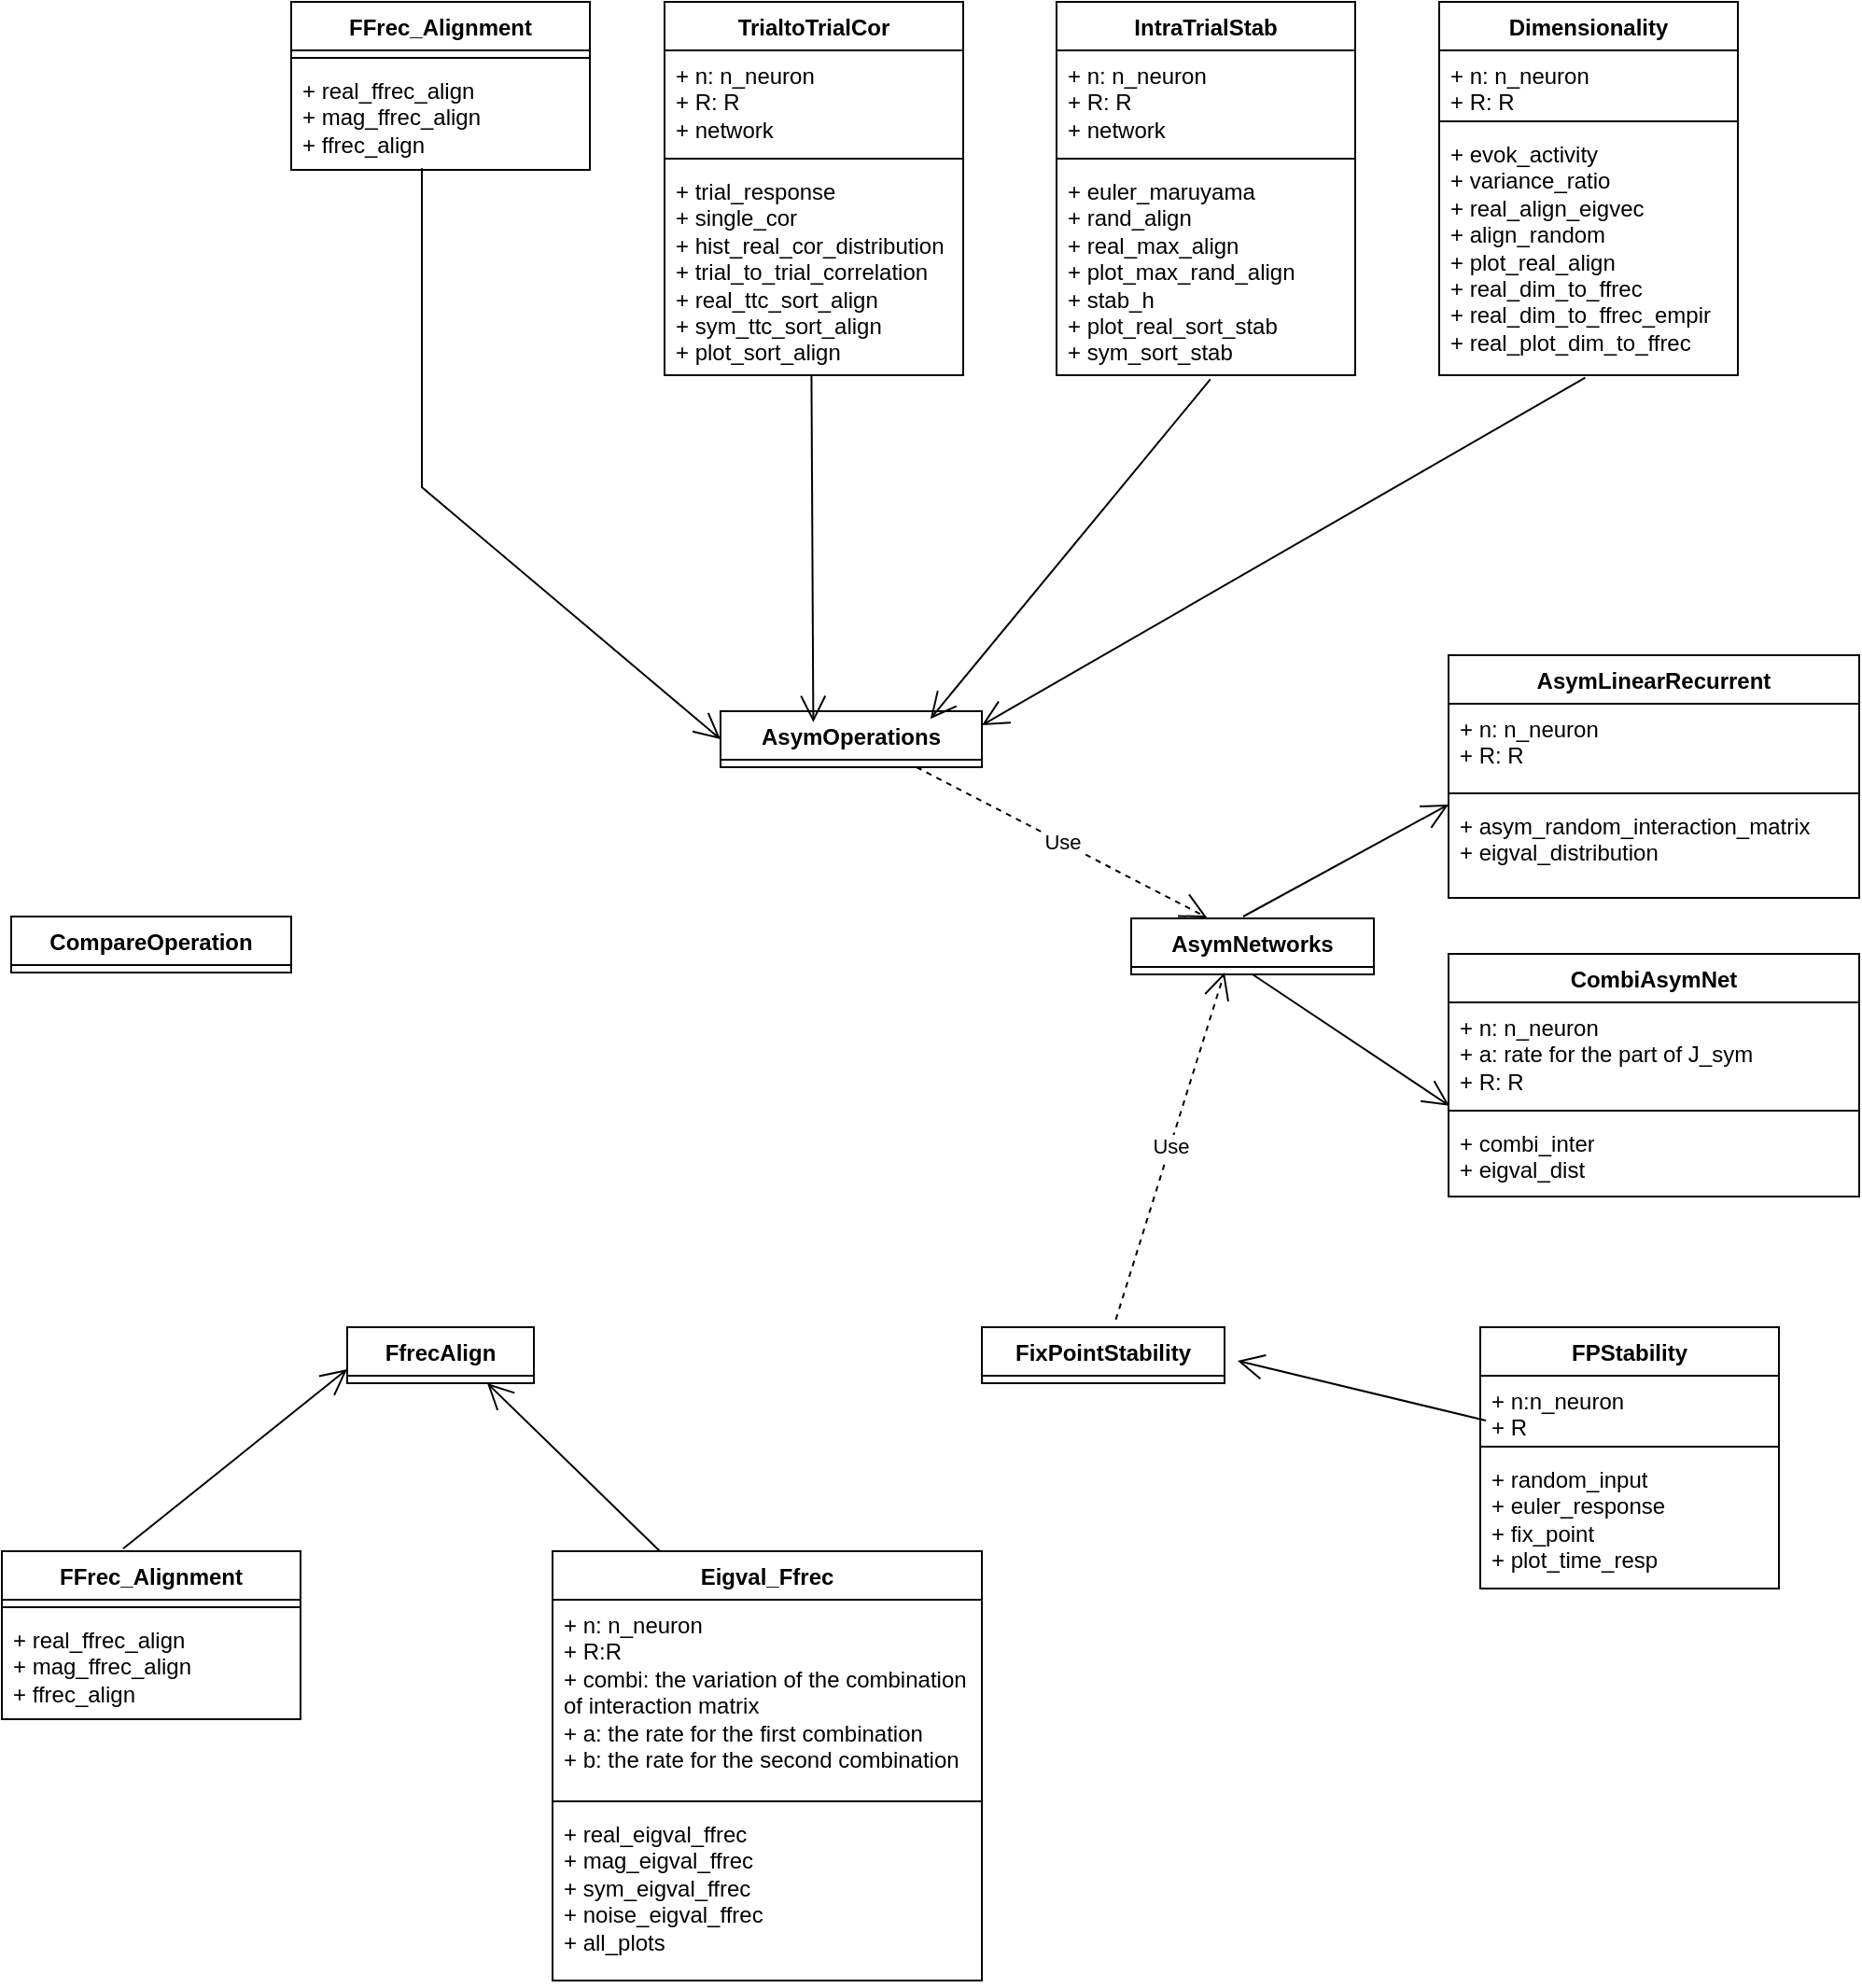 <mxfile version="22.0.4" type="github">
  <diagram name="Seite-1" id="AeKgEvKw6In4-E9DSLef">
    <mxGraphModel dx="2131" dy="655" grid="1" gridSize="10" guides="1" tooltips="1" connect="1" arrows="1" fold="1" page="1" pageScale="1" pageWidth="827" pageHeight="1169" math="0" shadow="0">
      <root>
        <mxCell id="0" />
        <mxCell id="1" parent="0" />
        <mxCell id="KKLgFUSlMKjrd20ZLukx-5" value="AsymOperations" style="swimlane;fontStyle=1;align=center;verticalAlign=top;childLayout=stackLayout;horizontal=1;startSize=26;horizontalStack=0;resizeParent=1;resizeParentMax=0;resizeLast=0;collapsible=1;marginBottom=0;whiteSpace=wrap;html=1;" vertex="1" collapsed="1" parent="1">
          <mxGeometry x="260" y="400" width="140" height="30" as="geometry">
            <mxRectangle x="110" y="620" width="160" height="86" as="alternateBounds" />
          </mxGeometry>
        </mxCell>
        <mxCell id="KKLgFUSlMKjrd20ZLukx-6" value="+ field: type" style="text;strokeColor=none;fillColor=none;align=left;verticalAlign=top;spacingLeft=4;spacingRight=4;overflow=hidden;rotatable=0;points=[[0,0.5],[1,0.5]];portConstraint=eastwest;whiteSpace=wrap;html=1;" vertex="1" parent="KKLgFUSlMKjrd20ZLukx-5">
          <mxGeometry y="26" width="160" height="26" as="geometry" />
        </mxCell>
        <mxCell id="KKLgFUSlMKjrd20ZLukx-7" value="" style="line;strokeWidth=1;fillColor=none;align=left;verticalAlign=middle;spacingTop=-1;spacingLeft=3;spacingRight=3;rotatable=0;labelPosition=right;points=[];portConstraint=eastwest;strokeColor=inherit;" vertex="1" parent="KKLgFUSlMKjrd20ZLukx-5">
          <mxGeometry y="52" width="160" height="8" as="geometry" />
        </mxCell>
        <mxCell id="KKLgFUSlMKjrd20ZLukx-8" value="+ method(type): type" style="text;strokeColor=none;fillColor=none;align=left;verticalAlign=top;spacingLeft=4;spacingRight=4;overflow=hidden;rotatable=0;points=[[0,0.5],[1,0.5]];portConstraint=eastwest;whiteSpace=wrap;html=1;" vertex="1" parent="KKLgFUSlMKjrd20ZLukx-5">
          <mxGeometry y="60" width="160" height="26" as="geometry" />
        </mxCell>
        <mxCell id="KKLgFUSlMKjrd20ZLukx-9" value="CompareOperation" style="swimlane;fontStyle=1;align=center;verticalAlign=top;childLayout=stackLayout;horizontal=1;startSize=26;horizontalStack=0;resizeParent=1;resizeParentMax=0;resizeLast=0;collapsible=1;marginBottom=0;whiteSpace=wrap;html=1;" vertex="1" collapsed="1" parent="1">
          <mxGeometry x="-120" y="510" width="150" height="30" as="geometry">
            <mxRectangle x="120" y="900" width="160" height="86" as="alternateBounds" />
          </mxGeometry>
        </mxCell>
        <mxCell id="KKLgFUSlMKjrd20ZLukx-10" value="+ field: type" style="text;strokeColor=none;fillColor=none;align=left;verticalAlign=top;spacingLeft=4;spacingRight=4;overflow=hidden;rotatable=0;points=[[0,0.5],[1,0.5]];portConstraint=eastwest;whiteSpace=wrap;html=1;" vertex="1" parent="KKLgFUSlMKjrd20ZLukx-9">
          <mxGeometry y="26" width="160" height="26" as="geometry" />
        </mxCell>
        <mxCell id="KKLgFUSlMKjrd20ZLukx-11" value="" style="line;strokeWidth=1;fillColor=none;align=left;verticalAlign=middle;spacingTop=-1;spacingLeft=3;spacingRight=3;rotatable=0;labelPosition=right;points=[];portConstraint=eastwest;strokeColor=inherit;" vertex="1" parent="KKLgFUSlMKjrd20ZLukx-9">
          <mxGeometry y="52" width="160" height="8" as="geometry" />
        </mxCell>
        <mxCell id="KKLgFUSlMKjrd20ZLukx-12" value="+ method(type): type" style="text;strokeColor=none;fillColor=none;align=left;verticalAlign=top;spacingLeft=4;spacingRight=4;overflow=hidden;rotatable=0;points=[[0,0.5],[1,0.5]];portConstraint=eastwest;whiteSpace=wrap;html=1;" vertex="1" parent="KKLgFUSlMKjrd20ZLukx-9">
          <mxGeometry y="60" width="160" height="26" as="geometry" />
        </mxCell>
        <mxCell id="KKLgFUSlMKjrd20ZLukx-13" value="FfrecAlign" style="swimlane;fontStyle=1;align=center;verticalAlign=top;childLayout=stackLayout;horizontal=1;startSize=26;horizontalStack=0;resizeParent=1;resizeParentMax=0;resizeLast=0;collapsible=1;marginBottom=0;whiteSpace=wrap;html=1;" vertex="1" collapsed="1" parent="1">
          <mxGeometry x="60" y="730" width="100" height="30" as="geometry">
            <mxRectangle x="370" y="910" width="160" height="86" as="alternateBounds" />
          </mxGeometry>
        </mxCell>
        <mxCell id="KKLgFUSlMKjrd20ZLukx-14" value="+ field: type" style="text;strokeColor=none;fillColor=none;align=left;verticalAlign=top;spacingLeft=4;spacingRight=4;overflow=hidden;rotatable=0;points=[[0,0.5],[1,0.5]];portConstraint=eastwest;whiteSpace=wrap;html=1;" vertex="1" parent="KKLgFUSlMKjrd20ZLukx-13">
          <mxGeometry y="26" width="160" height="26" as="geometry" />
        </mxCell>
        <mxCell id="KKLgFUSlMKjrd20ZLukx-15" value="" style="line;strokeWidth=1;fillColor=none;align=left;verticalAlign=middle;spacingTop=-1;spacingLeft=3;spacingRight=3;rotatable=0;labelPosition=right;points=[];portConstraint=eastwest;strokeColor=inherit;" vertex="1" parent="KKLgFUSlMKjrd20ZLukx-13">
          <mxGeometry y="52" width="160" height="8" as="geometry" />
        </mxCell>
        <mxCell id="KKLgFUSlMKjrd20ZLukx-16" value="+ method(type): type" style="text;strokeColor=none;fillColor=none;align=left;verticalAlign=top;spacingLeft=4;spacingRight=4;overflow=hidden;rotatable=0;points=[[0,0.5],[1,0.5]];portConstraint=eastwest;whiteSpace=wrap;html=1;" vertex="1" parent="KKLgFUSlMKjrd20ZLukx-13">
          <mxGeometry y="60" width="160" height="26" as="geometry" />
        </mxCell>
        <mxCell id="KKLgFUSlMKjrd20ZLukx-17" value="FixPointStability" style="swimlane;fontStyle=1;align=center;verticalAlign=top;childLayout=stackLayout;horizontal=1;startSize=26;horizontalStack=0;resizeParent=1;resizeParentMax=0;resizeLast=0;collapsible=1;marginBottom=0;whiteSpace=wrap;html=1;" vertex="1" collapsed="1" parent="1">
          <mxGeometry x="400" y="730" width="130" height="30" as="geometry">
            <mxRectangle x="580" y="900" width="160" height="86" as="alternateBounds" />
          </mxGeometry>
        </mxCell>
        <mxCell id="KKLgFUSlMKjrd20ZLukx-18" value="+ field: type" style="text;strokeColor=none;fillColor=none;align=left;verticalAlign=top;spacingLeft=4;spacingRight=4;overflow=hidden;rotatable=0;points=[[0,0.5],[1,0.5]];portConstraint=eastwest;whiteSpace=wrap;html=1;" vertex="1" parent="KKLgFUSlMKjrd20ZLukx-17">
          <mxGeometry y="26" width="160" height="26" as="geometry" />
        </mxCell>
        <mxCell id="KKLgFUSlMKjrd20ZLukx-19" value="" style="line;strokeWidth=1;fillColor=none;align=left;verticalAlign=middle;spacingTop=-1;spacingLeft=3;spacingRight=3;rotatable=0;labelPosition=right;points=[];portConstraint=eastwest;strokeColor=inherit;" vertex="1" parent="KKLgFUSlMKjrd20ZLukx-17">
          <mxGeometry y="52" width="160" height="8" as="geometry" />
        </mxCell>
        <mxCell id="KKLgFUSlMKjrd20ZLukx-20" value="+ method(type): type" style="text;strokeColor=none;fillColor=none;align=left;verticalAlign=top;spacingLeft=4;spacingRight=4;overflow=hidden;rotatable=0;points=[[0,0.5],[1,0.5]];portConstraint=eastwest;whiteSpace=wrap;html=1;" vertex="1" parent="KKLgFUSlMKjrd20ZLukx-17">
          <mxGeometry y="60" width="160" height="26" as="geometry" />
        </mxCell>
        <mxCell id="KKLgFUSlMKjrd20ZLukx-34" value="" style="group" vertex="1" connectable="0" parent="1">
          <mxGeometry x="480" y="370" width="390" height="290" as="geometry" />
        </mxCell>
        <mxCell id="KKLgFUSlMKjrd20ZLukx-1" value="AsymNetworks" style="swimlane;fontStyle=1;align=center;verticalAlign=top;childLayout=stackLayout;horizontal=1;startSize=26;horizontalStack=0;resizeParent=1;resizeParentMax=0;resizeLast=0;collapsible=1;marginBottom=0;whiteSpace=wrap;html=1;" vertex="1" collapsed="1" parent="KKLgFUSlMKjrd20ZLukx-34">
          <mxGeometry y="141" width="130" height="30" as="geometry">
            <mxRectangle x="270" y="760" width="160" height="86" as="alternateBounds" />
          </mxGeometry>
        </mxCell>
        <mxCell id="KKLgFUSlMKjrd20ZLukx-2" value="+ field: type" style="text;strokeColor=none;fillColor=none;align=left;verticalAlign=top;spacingLeft=4;spacingRight=4;overflow=hidden;rotatable=0;points=[[0,0.5],[1,0.5]];portConstraint=eastwest;whiteSpace=wrap;html=1;" vertex="1" parent="KKLgFUSlMKjrd20ZLukx-1">
          <mxGeometry y="26" width="160" height="26" as="geometry" />
        </mxCell>
        <mxCell id="KKLgFUSlMKjrd20ZLukx-3" value="" style="line;strokeWidth=1;fillColor=none;align=left;verticalAlign=middle;spacingTop=-1;spacingLeft=3;spacingRight=3;rotatable=0;labelPosition=right;points=[];portConstraint=eastwest;strokeColor=inherit;" vertex="1" parent="KKLgFUSlMKjrd20ZLukx-1">
          <mxGeometry y="52" width="160" height="8" as="geometry" />
        </mxCell>
        <mxCell id="KKLgFUSlMKjrd20ZLukx-4" value="+ method(type): type" style="text;strokeColor=none;fillColor=none;align=left;verticalAlign=top;spacingLeft=4;spacingRight=4;overflow=hidden;rotatable=0;points=[[0,0.5],[1,0.5]];portConstraint=eastwest;whiteSpace=wrap;html=1;" vertex="1" parent="KKLgFUSlMKjrd20ZLukx-1">
          <mxGeometry y="60" width="160" height="26" as="geometry" />
        </mxCell>
        <mxCell id="KKLgFUSlMKjrd20ZLukx-21" value="AsymLinearRecurrent" style="swimlane;fontStyle=1;align=center;verticalAlign=top;childLayout=stackLayout;horizontal=1;startSize=26;horizontalStack=0;resizeParent=1;resizeParentMax=0;resizeLast=0;collapsible=1;marginBottom=0;whiteSpace=wrap;html=1;" vertex="1" parent="KKLgFUSlMKjrd20ZLukx-34">
          <mxGeometry x="170" width="220" height="130" as="geometry" />
        </mxCell>
        <mxCell id="KKLgFUSlMKjrd20ZLukx-22" value="+ n: n_neuron&lt;br&gt;+ R: R" style="text;strokeColor=none;fillColor=none;align=left;verticalAlign=top;spacingLeft=4;spacingRight=4;overflow=hidden;rotatable=0;points=[[0,0.5],[1,0.5]];portConstraint=eastwest;whiteSpace=wrap;html=1;" vertex="1" parent="KKLgFUSlMKjrd20ZLukx-21">
          <mxGeometry y="26" width="220" height="44" as="geometry" />
        </mxCell>
        <mxCell id="KKLgFUSlMKjrd20ZLukx-23" value="" style="line;strokeWidth=1;fillColor=none;align=left;verticalAlign=middle;spacingTop=-1;spacingLeft=3;spacingRight=3;rotatable=0;labelPosition=right;points=[];portConstraint=eastwest;strokeColor=inherit;" vertex="1" parent="KKLgFUSlMKjrd20ZLukx-21">
          <mxGeometry y="70" width="220" height="8" as="geometry" />
        </mxCell>
        <mxCell id="KKLgFUSlMKjrd20ZLukx-24" value="+&amp;nbsp;asym_random_interaction_matrix&lt;br&gt;+&amp;nbsp;eigval_distribution&lt;br&gt;" style="text;strokeColor=none;fillColor=none;align=left;verticalAlign=top;spacingLeft=4;spacingRight=4;overflow=hidden;rotatable=0;points=[[0,0.5],[1,0.5]];portConstraint=eastwest;whiteSpace=wrap;html=1;" vertex="1" parent="KKLgFUSlMKjrd20ZLukx-21">
          <mxGeometry y="78" width="220" height="52" as="geometry" />
        </mxCell>
        <mxCell id="KKLgFUSlMKjrd20ZLukx-25" value="CombiAsymNet" style="swimlane;fontStyle=1;align=center;verticalAlign=top;childLayout=stackLayout;horizontal=1;startSize=26;horizontalStack=0;resizeParent=1;resizeParentMax=0;resizeLast=0;collapsible=1;marginBottom=0;whiteSpace=wrap;html=1;" vertex="1" parent="KKLgFUSlMKjrd20ZLukx-34">
          <mxGeometry x="170" y="160" width="220" height="130" as="geometry" />
        </mxCell>
        <mxCell id="KKLgFUSlMKjrd20ZLukx-26" value="+ n: n_neuron&lt;br&gt;+ a: rate for the part of J_sym&lt;br&gt;+ R: R" style="text;strokeColor=none;fillColor=none;align=left;verticalAlign=top;spacingLeft=4;spacingRight=4;overflow=hidden;rotatable=0;points=[[0,0.5],[1,0.5]];portConstraint=eastwest;whiteSpace=wrap;html=1;" vertex="1" parent="KKLgFUSlMKjrd20ZLukx-25">
          <mxGeometry y="26" width="220" height="54" as="geometry" />
        </mxCell>
        <mxCell id="KKLgFUSlMKjrd20ZLukx-27" value="" style="line;strokeWidth=1;fillColor=none;align=left;verticalAlign=middle;spacingTop=-1;spacingLeft=3;spacingRight=3;rotatable=0;labelPosition=right;points=[];portConstraint=eastwest;strokeColor=inherit;" vertex="1" parent="KKLgFUSlMKjrd20ZLukx-25">
          <mxGeometry y="80" width="220" height="8" as="geometry" />
        </mxCell>
        <mxCell id="KKLgFUSlMKjrd20ZLukx-28" value="+&amp;nbsp;combi_inter&lt;font face=&quot;JetBrains Mono, monospace&quot; color=&quot;#a9b7c6&quot;&gt;&lt;span style=&quot;background-color: rgb(43, 43, 43);&quot;&gt;&lt;br&gt;&lt;/span&gt;&lt;/font&gt;+ eigval_dist&lt;br&gt;" style="text;strokeColor=none;fillColor=none;align=left;verticalAlign=top;spacingLeft=4;spacingRight=4;overflow=hidden;rotatable=0;points=[[0,0.5],[1,0.5]];portConstraint=eastwest;whiteSpace=wrap;html=1;" vertex="1" parent="KKLgFUSlMKjrd20ZLukx-25">
          <mxGeometry y="88" width="220" height="42" as="geometry" />
        </mxCell>
        <mxCell id="KKLgFUSlMKjrd20ZLukx-32" value="" style="endArrow=open;endFill=1;endSize=12;html=1;rounded=0;" edge="1" parent="KKLgFUSlMKjrd20ZLukx-34">
          <mxGeometry width="160" relative="1" as="geometry">
            <mxPoint x="60" y="140" as="sourcePoint" />
            <mxPoint x="170" y="80" as="targetPoint" />
          </mxGeometry>
        </mxCell>
        <mxCell id="KKLgFUSlMKjrd20ZLukx-33" value="" style="endArrow=open;endFill=1;endSize=12;html=1;rounded=0;entryX=0.002;entryY=1.025;entryDx=0;entryDy=0;entryPerimeter=0;exitX=0.5;exitY=1;exitDx=0;exitDy=0;" edge="1" parent="KKLgFUSlMKjrd20ZLukx-34" source="KKLgFUSlMKjrd20ZLukx-1" target="KKLgFUSlMKjrd20ZLukx-26">
          <mxGeometry width="160" relative="1" as="geometry">
            <mxPoint x="60" y="190" as="sourcePoint" />
            <mxPoint x="220" y="190" as="targetPoint" />
          </mxGeometry>
        </mxCell>
        <mxCell id="KKLgFUSlMKjrd20ZLukx-35" value="Use" style="endArrow=open;endSize=12;dashed=1;html=1;rounded=0;exitX=0.75;exitY=1;exitDx=0;exitDy=0;entryX=0.312;entryY=-0.018;entryDx=0;entryDy=0;entryPerimeter=0;" edge="1" parent="1" source="KKLgFUSlMKjrd20ZLukx-5" target="KKLgFUSlMKjrd20ZLukx-1">
          <mxGeometry width="160" relative="1" as="geometry">
            <mxPoint x="360" y="450" as="sourcePoint" />
            <mxPoint x="520" y="450" as="targetPoint" />
          </mxGeometry>
        </mxCell>
        <mxCell id="KKLgFUSlMKjrd20ZLukx-36" value="FFrec_Alignment" style="swimlane;fontStyle=1;align=center;verticalAlign=top;childLayout=stackLayout;horizontal=1;startSize=26;horizontalStack=0;resizeParent=1;resizeParentMax=0;resizeLast=0;collapsible=1;marginBottom=0;whiteSpace=wrap;html=1;" vertex="1" parent="1">
          <mxGeometry x="30" y="20" width="160" height="90" as="geometry" />
        </mxCell>
        <mxCell id="KKLgFUSlMKjrd20ZLukx-38" value="" style="line;strokeWidth=1;fillColor=none;align=left;verticalAlign=middle;spacingTop=-1;spacingLeft=3;spacingRight=3;rotatable=0;labelPosition=right;points=[];portConstraint=eastwest;strokeColor=inherit;" vertex="1" parent="KKLgFUSlMKjrd20ZLukx-36">
          <mxGeometry y="26" width="160" height="8" as="geometry" />
        </mxCell>
        <mxCell id="KKLgFUSlMKjrd20ZLukx-39" value="+&amp;nbsp;real_ffrec_align&lt;br&gt;+&amp;nbsp;mag_ffrec_align&lt;br&gt;+&amp;nbsp;ffrec_align" style="text;strokeColor=none;fillColor=none;align=left;verticalAlign=top;spacingLeft=4;spacingRight=4;overflow=hidden;rotatable=0;points=[[0,0.5],[1,0.5]];portConstraint=eastwest;whiteSpace=wrap;html=1;" vertex="1" parent="KKLgFUSlMKjrd20ZLukx-36">
          <mxGeometry y="34" width="160" height="56" as="geometry" />
        </mxCell>
        <mxCell id="KKLgFUSlMKjrd20ZLukx-54" value="" style="endArrow=open;endFill=1;endSize=12;html=1;rounded=0;entryX=0;entryY=0.5;entryDx=0;entryDy=0;" edge="1" parent="KKLgFUSlMKjrd20ZLukx-36" target="KKLgFUSlMKjrd20ZLukx-5">
          <mxGeometry width="160" relative="1" as="geometry">
            <mxPoint x="70" y="89.09" as="sourcePoint" />
            <mxPoint x="230" y="89.09" as="targetPoint" />
            <Array as="points">
              <mxPoint x="70" y="260" />
            </Array>
          </mxGeometry>
        </mxCell>
        <mxCell id="KKLgFUSlMKjrd20ZLukx-40" value="TrialtoTrialCor" style="swimlane;fontStyle=1;align=center;verticalAlign=top;childLayout=stackLayout;horizontal=1;startSize=26;horizontalStack=0;resizeParent=1;resizeParentMax=0;resizeLast=0;collapsible=1;marginBottom=0;whiteSpace=wrap;html=1;" vertex="1" parent="1">
          <mxGeometry x="230" y="20" width="160" height="200" as="geometry" />
        </mxCell>
        <mxCell id="KKLgFUSlMKjrd20ZLukx-41" value="+ n: n_neuron&lt;br&gt;+ R: R&lt;br&gt;+ network" style="text;strokeColor=none;fillColor=none;align=left;verticalAlign=top;spacingLeft=4;spacingRight=4;overflow=hidden;rotatable=0;points=[[0,0.5],[1,0.5]];portConstraint=eastwest;whiteSpace=wrap;html=1;" vertex="1" parent="KKLgFUSlMKjrd20ZLukx-40">
          <mxGeometry y="26" width="160" height="54" as="geometry" />
        </mxCell>
        <mxCell id="KKLgFUSlMKjrd20ZLukx-42" value="" style="line;strokeWidth=1;fillColor=none;align=left;verticalAlign=middle;spacingTop=-1;spacingLeft=3;spacingRight=3;rotatable=0;labelPosition=right;points=[];portConstraint=eastwest;strokeColor=inherit;" vertex="1" parent="KKLgFUSlMKjrd20ZLukx-40">
          <mxGeometry y="80" width="160" height="8" as="geometry" />
        </mxCell>
        <mxCell id="KKLgFUSlMKjrd20ZLukx-43" value="+&amp;nbsp;trial_response&lt;br&gt;+ single_cor&lt;br&gt;+ hist_real_cor_distribution&lt;br&gt;+ trial_to_trial_correlation&lt;br&gt;+ real_ttc_sort_align&lt;br&gt;+ sym_ttc_sort_align&lt;br&gt;+ plot_sort_align&lt;br&gt;" style="text;strokeColor=none;fillColor=none;align=left;verticalAlign=top;spacingLeft=4;spacingRight=4;overflow=hidden;rotatable=0;points=[[0,0.5],[1,0.5]];portConstraint=eastwest;whiteSpace=wrap;html=1;" vertex="1" parent="KKLgFUSlMKjrd20ZLukx-40">
          <mxGeometry y="88" width="160" height="112" as="geometry" />
        </mxCell>
        <mxCell id="KKLgFUSlMKjrd20ZLukx-44" value="IntraTrialStab" style="swimlane;fontStyle=1;align=center;verticalAlign=top;childLayout=stackLayout;horizontal=1;startSize=26;horizontalStack=0;resizeParent=1;resizeParentMax=0;resizeLast=0;collapsible=1;marginBottom=0;whiteSpace=wrap;html=1;" vertex="1" parent="1">
          <mxGeometry x="440" y="20" width="160" height="200" as="geometry" />
        </mxCell>
        <mxCell id="KKLgFUSlMKjrd20ZLukx-45" value="+ n: n_neuron&lt;br&gt;+ R: R&lt;br&gt;+ network" style="text;strokeColor=none;fillColor=none;align=left;verticalAlign=top;spacingLeft=4;spacingRight=4;overflow=hidden;rotatable=0;points=[[0,0.5],[1,0.5]];portConstraint=eastwest;whiteSpace=wrap;html=1;" vertex="1" parent="KKLgFUSlMKjrd20ZLukx-44">
          <mxGeometry y="26" width="160" height="54" as="geometry" />
        </mxCell>
        <mxCell id="KKLgFUSlMKjrd20ZLukx-46" value="" style="line;strokeWidth=1;fillColor=none;align=left;verticalAlign=middle;spacingTop=-1;spacingLeft=3;spacingRight=3;rotatable=0;labelPosition=right;points=[];portConstraint=eastwest;strokeColor=inherit;" vertex="1" parent="KKLgFUSlMKjrd20ZLukx-44">
          <mxGeometry y="80" width="160" height="8" as="geometry" />
        </mxCell>
        <mxCell id="KKLgFUSlMKjrd20ZLukx-47" value="+ euler_maruyama&lt;br&gt;+ rand_align&lt;br&gt;+ real_max_align&lt;br&gt;+ plot_max_rand_align&lt;br&gt;+ stab_h&lt;br&gt;+ plot_real_sort_stab&lt;br&gt;+ sym_sort_stab" style="text;strokeColor=none;fillColor=none;align=left;verticalAlign=top;spacingLeft=4;spacingRight=4;overflow=hidden;rotatable=0;points=[[0,0.5],[1,0.5]];portConstraint=eastwest;whiteSpace=wrap;html=1;" vertex="1" parent="KKLgFUSlMKjrd20ZLukx-44">
          <mxGeometry y="88" width="160" height="112" as="geometry" />
        </mxCell>
        <mxCell id="KKLgFUSlMKjrd20ZLukx-48" value="Dimensionality" style="swimlane;fontStyle=1;align=center;verticalAlign=top;childLayout=stackLayout;horizontal=1;startSize=26;horizontalStack=0;resizeParent=1;resizeParentMax=0;resizeLast=0;collapsible=1;marginBottom=0;whiteSpace=wrap;html=1;" vertex="1" parent="1">
          <mxGeometry x="645" y="20" width="160" height="200" as="geometry" />
        </mxCell>
        <mxCell id="KKLgFUSlMKjrd20ZLukx-49" value="+ n: n_neuron&lt;br&gt;+ R: R" style="text;strokeColor=none;fillColor=none;align=left;verticalAlign=top;spacingLeft=4;spacingRight=4;overflow=hidden;rotatable=0;points=[[0,0.5],[1,0.5]];portConstraint=eastwest;whiteSpace=wrap;html=1;" vertex="1" parent="KKLgFUSlMKjrd20ZLukx-48">
          <mxGeometry y="26" width="160" height="34" as="geometry" />
        </mxCell>
        <mxCell id="KKLgFUSlMKjrd20ZLukx-50" value="" style="line;strokeWidth=1;fillColor=none;align=left;verticalAlign=middle;spacingTop=-1;spacingLeft=3;spacingRight=3;rotatable=0;labelPosition=right;points=[];portConstraint=eastwest;strokeColor=inherit;" vertex="1" parent="KKLgFUSlMKjrd20ZLukx-48">
          <mxGeometry y="60" width="160" height="8" as="geometry" />
        </mxCell>
        <mxCell id="KKLgFUSlMKjrd20ZLukx-51" value="+ evok_activity&lt;br&gt;+ variance_ratio&lt;br&gt;+ real_align_eigvec&lt;br&gt;+ align_random&lt;br&gt;+ plot_real_align&lt;br&gt;+ real_dim_to_ffrec&lt;br&gt;+ real_dim_to_ffrec_empir&lt;br&gt;+ real_plot_dim_to_ffrec" style="text;strokeColor=none;fillColor=none;align=left;verticalAlign=top;spacingLeft=4;spacingRight=4;overflow=hidden;rotatable=0;points=[[0,0.5],[1,0.5]];portConstraint=eastwest;whiteSpace=wrap;html=1;" vertex="1" parent="KKLgFUSlMKjrd20ZLukx-48">
          <mxGeometry y="68" width="160" height="132" as="geometry" />
        </mxCell>
        <mxCell id="KKLgFUSlMKjrd20ZLukx-55" value="" style="endArrow=open;endFill=1;endSize=12;html=1;rounded=0;exitX=0.492;exitY=1.004;exitDx=0;exitDy=0;exitPerimeter=0;entryX=0.355;entryY=0.197;entryDx=0;entryDy=0;entryPerimeter=0;" edge="1" parent="1" source="KKLgFUSlMKjrd20ZLukx-43" target="KKLgFUSlMKjrd20ZLukx-5">
          <mxGeometry width="160" relative="1" as="geometry">
            <mxPoint x="330" y="290" as="sourcePoint" />
            <mxPoint x="490" y="290" as="targetPoint" />
          </mxGeometry>
        </mxCell>
        <mxCell id="KKLgFUSlMKjrd20ZLukx-56" value="" style="endArrow=open;endFill=1;endSize=12;html=1;rounded=0;exitX=0.515;exitY=1.02;exitDx=0;exitDy=0;exitPerimeter=0;entryX=0.803;entryY=0.136;entryDx=0;entryDy=0;entryPerimeter=0;" edge="1" parent="1" source="KKLgFUSlMKjrd20ZLukx-47" target="KKLgFUSlMKjrd20ZLukx-5">
          <mxGeometry width="160" relative="1" as="geometry">
            <mxPoint x="610" y="290" as="sourcePoint" />
            <mxPoint x="770" y="290" as="targetPoint" />
            <Array as="points" />
          </mxGeometry>
        </mxCell>
        <mxCell id="KKLgFUSlMKjrd20ZLukx-57" value="" style="endArrow=open;endFill=1;endSize=12;html=1;rounded=0;exitX=0.489;exitY=1.01;exitDx=0;exitDy=0;exitPerimeter=0;entryX=1;entryY=0.25;entryDx=0;entryDy=0;" edge="1" parent="1" source="KKLgFUSlMKjrd20ZLukx-51" target="KKLgFUSlMKjrd20ZLukx-5">
          <mxGeometry width="160" relative="1" as="geometry">
            <mxPoint x="610" y="290" as="sourcePoint" />
            <mxPoint x="770" y="290" as="targetPoint" />
          </mxGeometry>
        </mxCell>
        <mxCell id="KKLgFUSlMKjrd20ZLukx-59" value="FPStability" style="swimlane;fontStyle=1;align=center;verticalAlign=top;childLayout=stackLayout;horizontal=1;startSize=26;horizontalStack=0;resizeParent=1;resizeParentMax=0;resizeLast=0;collapsible=1;marginBottom=0;whiteSpace=wrap;html=1;" vertex="1" parent="1">
          <mxGeometry x="667" y="730" width="160" height="140" as="geometry" />
        </mxCell>
        <mxCell id="KKLgFUSlMKjrd20ZLukx-60" value="+ n:n_neuron&lt;br&gt;+ R" style="text;strokeColor=none;fillColor=none;align=left;verticalAlign=top;spacingLeft=4;spacingRight=4;overflow=hidden;rotatable=0;points=[[0,0.5],[1,0.5]];portConstraint=eastwest;whiteSpace=wrap;html=1;" vertex="1" parent="KKLgFUSlMKjrd20ZLukx-59">
          <mxGeometry y="26" width="160" height="34" as="geometry" />
        </mxCell>
        <mxCell id="KKLgFUSlMKjrd20ZLukx-61" value="" style="line;strokeWidth=1;fillColor=none;align=left;verticalAlign=middle;spacingTop=-1;spacingLeft=3;spacingRight=3;rotatable=0;labelPosition=right;points=[];portConstraint=eastwest;strokeColor=inherit;" vertex="1" parent="KKLgFUSlMKjrd20ZLukx-59">
          <mxGeometry y="60" width="160" height="8" as="geometry" />
        </mxCell>
        <mxCell id="KKLgFUSlMKjrd20ZLukx-62" value="+ random_input&lt;br&gt;+ euler_response&lt;br&gt;+ fix_point&lt;br&gt;+ plot_time_resp" style="text;strokeColor=none;fillColor=none;align=left;verticalAlign=top;spacingLeft=4;spacingRight=4;overflow=hidden;rotatable=0;points=[[0,0.5],[1,0.5]];portConstraint=eastwest;whiteSpace=wrap;html=1;" vertex="1" parent="KKLgFUSlMKjrd20ZLukx-59">
          <mxGeometry y="68" width="160" height="72" as="geometry" />
        </mxCell>
        <mxCell id="KKLgFUSlMKjrd20ZLukx-63" value="" style="endArrow=open;endFill=1;endSize=12;html=1;rounded=0;entryX=1.055;entryY=0.591;entryDx=0;entryDy=0;entryPerimeter=0;" edge="1" parent="1" target="KKLgFUSlMKjrd20ZLukx-17">
          <mxGeometry width="160" relative="1" as="geometry">
            <mxPoint x="670" y="780" as="sourcePoint" />
            <mxPoint x="480" y="740" as="targetPoint" />
            <Array as="points">
              <mxPoint x="537" y="748" />
            </Array>
          </mxGeometry>
        </mxCell>
        <mxCell id="KKLgFUSlMKjrd20ZLukx-64" value="Use" style="endArrow=open;endSize=12;dashed=1;html=1;rounded=0;exitX=0.552;exitY=-0.136;exitDx=0;exitDy=0;exitPerimeter=0;" edge="1" parent="1" source="KKLgFUSlMKjrd20ZLukx-17">
          <mxGeometry width="160" relative="1" as="geometry">
            <mxPoint x="320" y="750" as="sourcePoint" />
            <mxPoint x="530" y="540" as="targetPoint" />
          </mxGeometry>
        </mxCell>
        <mxCell id="KKLgFUSlMKjrd20ZLukx-65" value="FFrec_Alignment" style="swimlane;fontStyle=1;align=center;verticalAlign=top;childLayout=stackLayout;horizontal=1;startSize=26;horizontalStack=0;resizeParent=1;resizeParentMax=0;resizeLast=0;collapsible=1;marginBottom=0;whiteSpace=wrap;html=1;" vertex="1" parent="1">
          <mxGeometry x="-125" y="850" width="160" height="90" as="geometry" />
        </mxCell>
        <mxCell id="KKLgFUSlMKjrd20ZLukx-67" value="" style="line;strokeWidth=1;fillColor=none;align=left;verticalAlign=middle;spacingTop=-1;spacingLeft=3;spacingRight=3;rotatable=0;labelPosition=right;points=[];portConstraint=eastwest;strokeColor=inherit;" vertex="1" parent="KKLgFUSlMKjrd20ZLukx-65">
          <mxGeometry y="26" width="160" height="8" as="geometry" />
        </mxCell>
        <mxCell id="KKLgFUSlMKjrd20ZLukx-68" value="+ real_ffrec_align&lt;br&gt;+ mag_ffrec_align&lt;br&gt;+ ffrec_align" style="text;strokeColor=none;fillColor=none;align=left;verticalAlign=top;spacingLeft=4;spacingRight=4;overflow=hidden;rotatable=0;points=[[0,0.5],[1,0.5]];portConstraint=eastwest;whiteSpace=wrap;html=1;" vertex="1" parent="KKLgFUSlMKjrd20ZLukx-65">
          <mxGeometry y="34" width="160" height="56" as="geometry" />
        </mxCell>
        <mxCell id="KKLgFUSlMKjrd20ZLukx-69" value="" style="endArrow=open;endFill=1;endSize=12;html=1;rounded=0;exitX=0.406;exitY=-0.015;exitDx=0;exitDy=0;exitPerimeter=0;entryX=0;entryY=0.75;entryDx=0;entryDy=0;" edge="1" parent="1" source="KKLgFUSlMKjrd20ZLukx-65" target="KKLgFUSlMKjrd20ZLukx-13">
          <mxGeometry width="160" relative="1" as="geometry">
            <mxPoint x="-60" y="800" as="sourcePoint" />
            <mxPoint x="100" y="800" as="targetPoint" />
            <Array as="points" />
          </mxGeometry>
        </mxCell>
        <mxCell id="KKLgFUSlMKjrd20ZLukx-70" value="Eigval_Ffrec" style="swimlane;fontStyle=1;align=center;verticalAlign=top;childLayout=stackLayout;horizontal=1;startSize=26;horizontalStack=0;resizeParent=1;resizeParentMax=0;resizeLast=0;collapsible=1;marginBottom=0;whiteSpace=wrap;html=1;" vertex="1" parent="1">
          <mxGeometry x="170" y="850" width="230" height="230" as="geometry" />
        </mxCell>
        <mxCell id="KKLgFUSlMKjrd20ZLukx-71" value="+ n: n_neuron&lt;br&gt;+ R:R&lt;br&gt;+ combi: the variation of the combination of interaction matrix&lt;br&gt;+ a: the rate for the first combination&lt;br&gt;+ b: the rate for the second combination" style="text;strokeColor=none;fillColor=none;align=left;verticalAlign=top;spacingLeft=4;spacingRight=4;overflow=hidden;rotatable=0;points=[[0,0.5],[1,0.5]];portConstraint=eastwest;whiteSpace=wrap;html=1;" vertex="1" parent="KKLgFUSlMKjrd20ZLukx-70">
          <mxGeometry y="26" width="230" height="104" as="geometry" />
        </mxCell>
        <mxCell id="KKLgFUSlMKjrd20ZLukx-72" value="" style="line;strokeWidth=1;fillColor=none;align=left;verticalAlign=middle;spacingTop=-1;spacingLeft=3;spacingRight=3;rotatable=0;labelPosition=right;points=[];portConstraint=eastwest;strokeColor=inherit;" vertex="1" parent="KKLgFUSlMKjrd20ZLukx-70">
          <mxGeometry y="130" width="230" height="8" as="geometry" />
        </mxCell>
        <mxCell id="KKLgFUSlMKjrd20ZLukx-73" value="+ real_eigval_ffrec&lt;br&gt;+ mag_eigval_ffrec&lt;br&gt;+ sym_eigval_ffrec&lt;br&gt;+ noise_eigval_ffrec&lt;br&gt;+ all_plots" style="text;strokeColor=none;fillColor=none;align=left;verticalAlign=top;spacingLeft=4;spacingRight=4;overflow=hidden;rotatable=0;points=[[0,0.5],[1,0.5]];portConstraint=eastwest;whiteSpace=wrap;html=1;" vertex="1" parent="KKLgFUSlMKjrd20ZLukx-70">
          <mxGeometry y="138" width="230" height="92" as="geometry" />
        </mxCell>
        <mxCell id="KKLgFUSlMKjrd20ZLukx-74" value="" style="endArrow=open;endFill=1;endSize=12;html=1;rounded=0;exitX=0.25;exitY=0;exitDx=0;exitDy=0;entryX=0.75;entryY=1;entryDx=0;entryDy=0;" edge="1" parent="1" source="KKLgFUSlMKjrd20ZLukx-70" target="KKLgFUSlMKjrd20ZLukx-13">
          <mxGeometry width="160" relative="1" as="geometry">
            <mxPoint x="320" y="860" as="sourcePoint" />
            <mxPoint x="480" y="860" as="targetPoint" />
          </mxGeometry>
        </mxCell>
      </root>
    </mxGraphModel>
  </diagram>
</mxfile>
